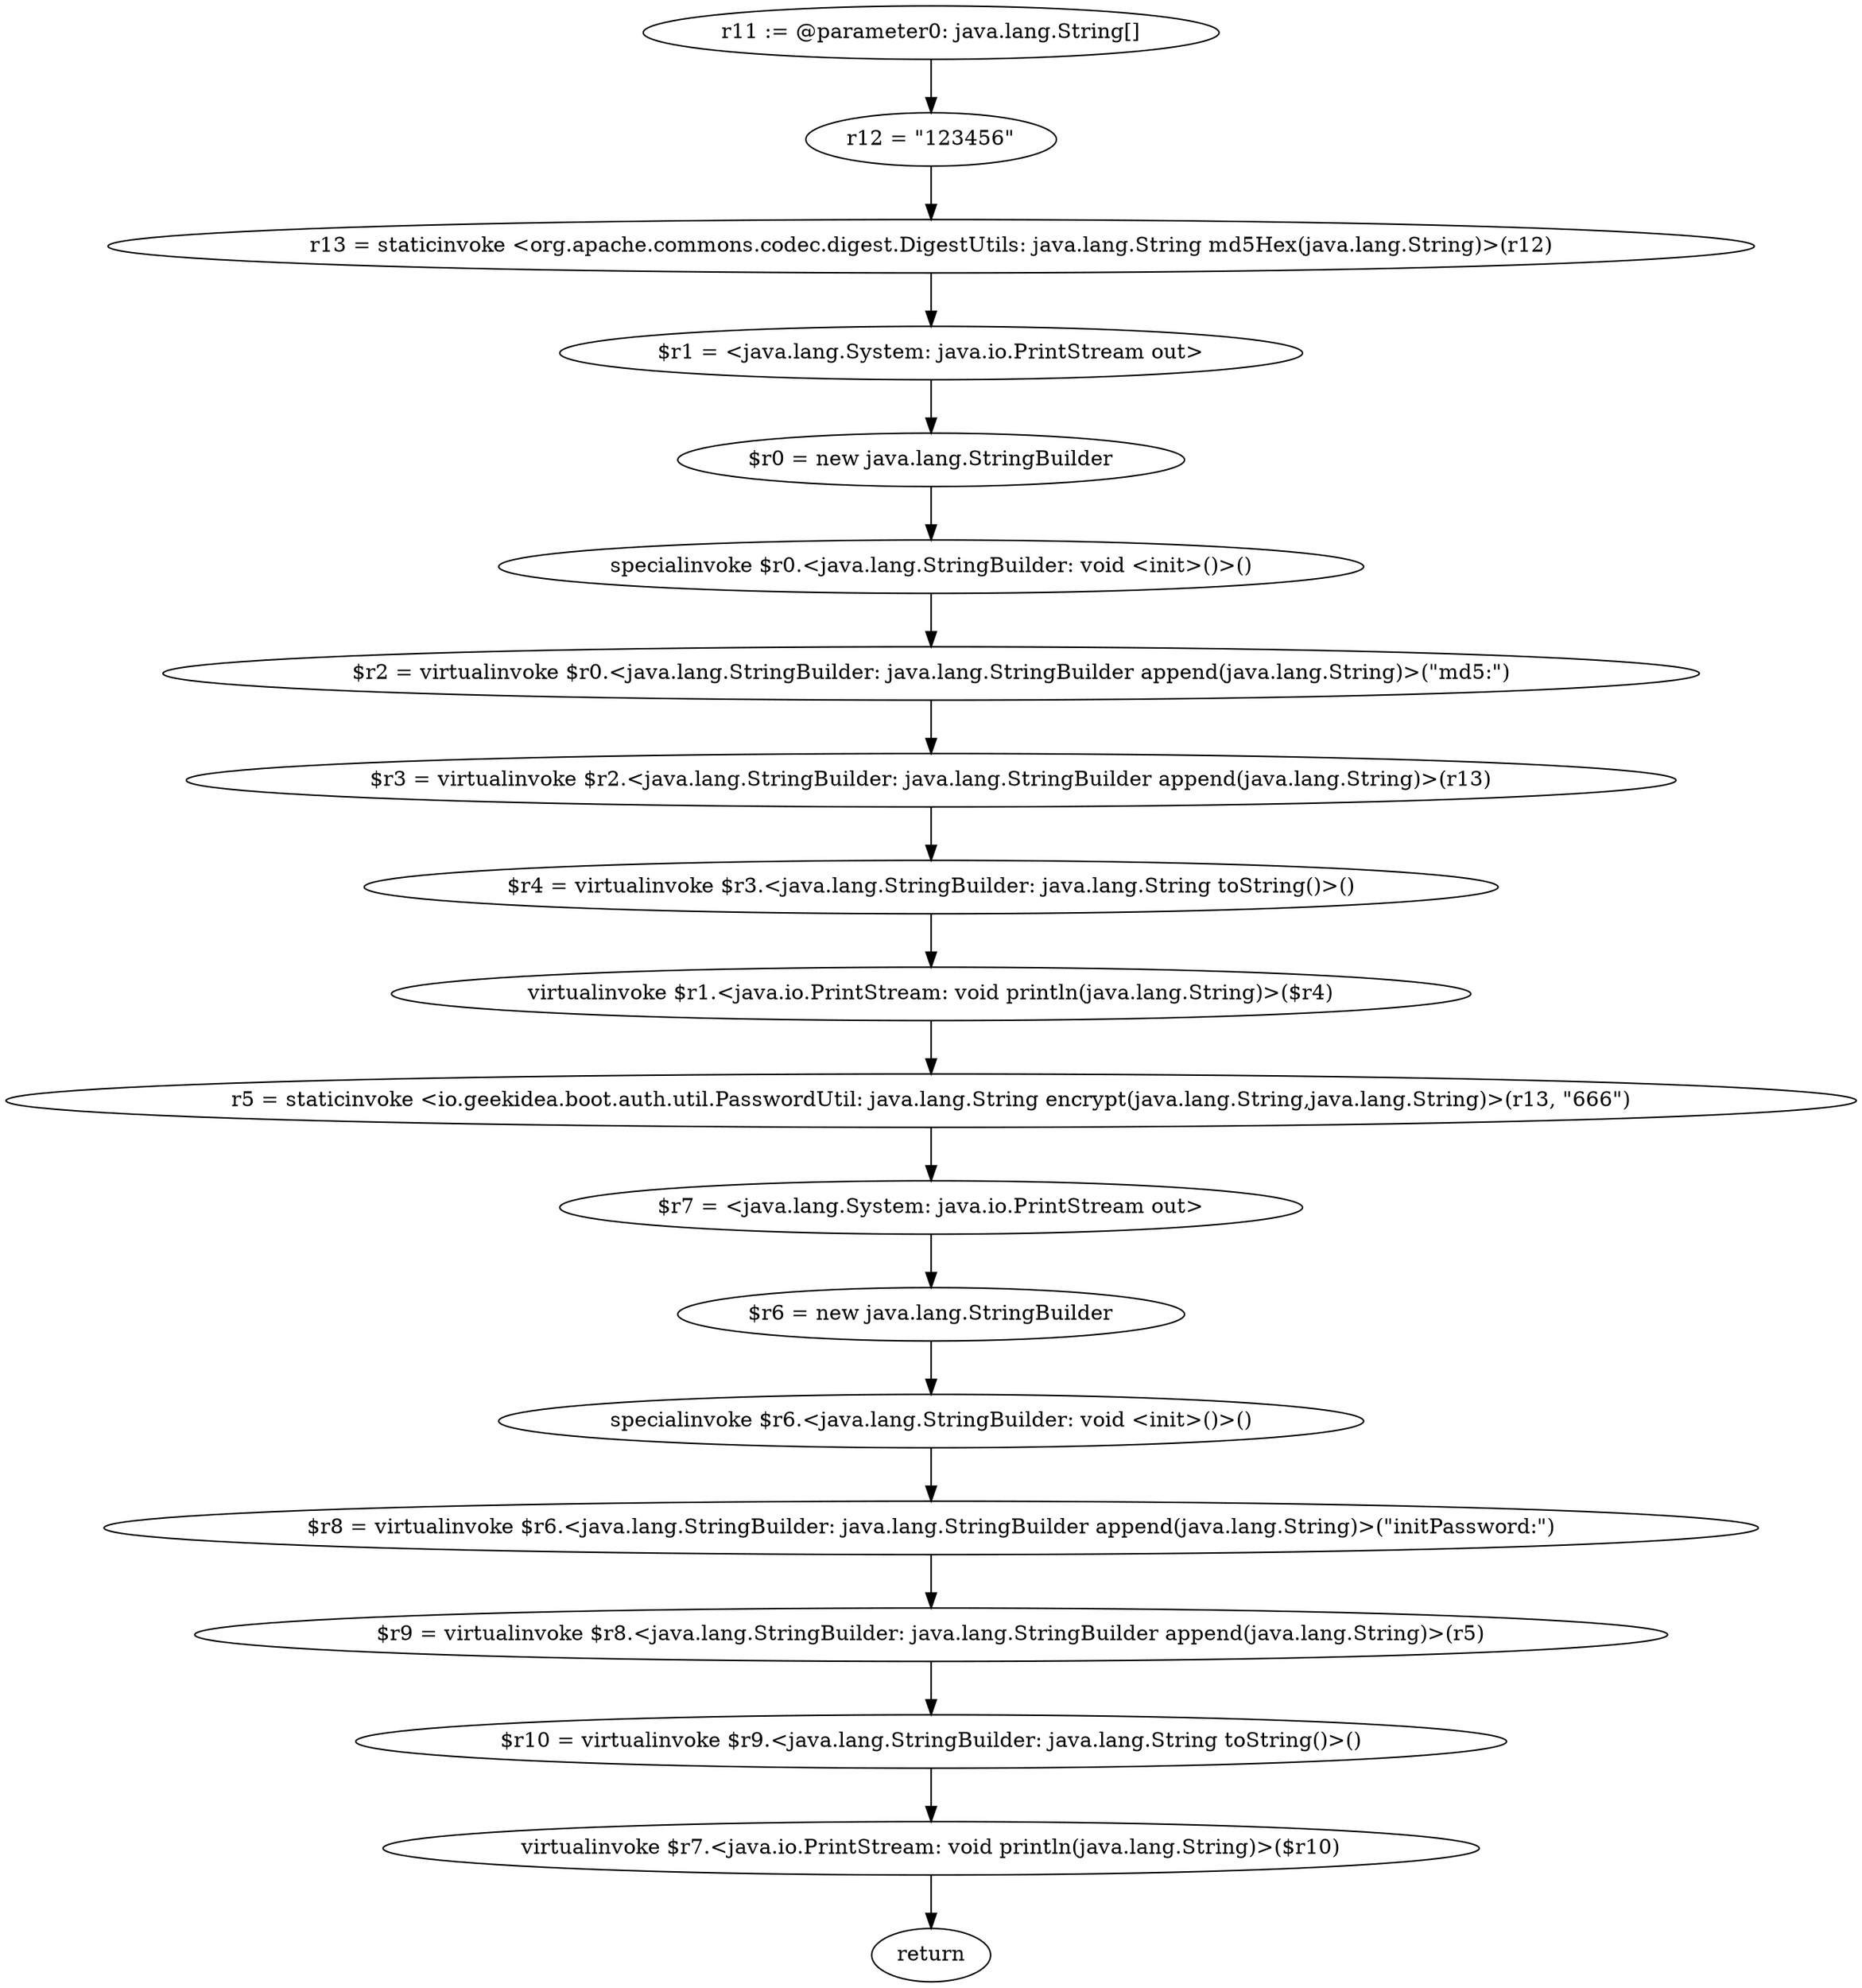 digraph "unitGraph" {
    "r11 := @parameter0: java.lang.String[]"
    "r12 = \"123456\""
    "r13 = staticinvoke <org.apache.commons.codec.digest.DigestUtils: java.lang.String md5Hex(java.lang.String)>(r12)"
    "$r1 = <java.lang.System: java.io.PrintStream out>"
    "$r0 = new java.lang.StringBuilder"
    "specialinvoke $r0.<java.lang.StringBuilder: void <init>()>()"
    "$r2 = virtualinvoke $r0.<java.lang.StringBuilder: java.lang.StringBuilder append(java.lang.String)>(\"md5:\")"
    "$r3 = virtualinvoke $r2.<java.lang.StringBuilder: java.lang.StringBuilder append(java.lang.String)>(r13)"
    "$r4 = virtualinvoke $r3.<java.lang.StringBuilder: java.lang.String toString()>()"
    "virtualinvoke $r1.<java.io.PrintStream: void println(java.lang.String)>($r4)"
    "r5 = staticinvoke <io.geekidea.boot.auth.util.PasswordUtil: java.lang.String encrypt(java.lang.String,java.lang.String)>(r13, \"666\")"
    "$r7 = <java.lang.System: java.io.PrintStream out>"
    "$r6 = new java.lang.StringBuilder"
    "specialinvoke $r6.<java.lang.StringBuilder: void <init>()>()"
    "$r8 = virtualinvoke $r6.<java.lang.StringBuilder: java.lang.StringBuilder append(java.lang.String)>(\"initPassword:\")"
    "$r9 = virtualinvoke $r8.<java.lang.StringBuilder: java.lang.StringBuilder append(java.lang.String)>(r5)"
    "$r10 = virtualinvoke $r9.<java.lang.StringBuilder: java.lang.String toString()>()"
    "virtualinvoke $r7.<java.io.PrintStream: void println(java.lang.String)>($r10)"
    "return"
    "r11 := @parameter0: java.lang.String[]"->"r12 = \"123456\"";
    "r12 = \"123456\""->"r13 = staticinvoke <org.apache.commons.codec.digest.DigestUtils: java.lang.String md5Hex(java.lang.String)>(r12)";
    "r13 = staticinvoke <org.apache.commons.codec.digest.DigestUtils: java.lang.String md5Hex(java.lang.String)>(r12)"->"$r1 = <java.lang.System: java.io.PrintStream out>";
    "$r1 = <java.lang.System: java.io.PrintStream out>"->"$r0 = new java.lang.StringBuilder";
    "$r0 = new java.lang.StringBuilder"->"specialinvoke $r0.<java.lang.StringBuilder: void <init>()>()";
    "specialinvoke $r0.<java.lang.StringBuilder: void <init>()>()"->"$r2 = virtualinvoke $r0.<java.lang.StringBuilder: java.lang.StringBuilder append(java.lang.String)>(\"md5:\")";
    "$r2 = virtualinvoke $r0.<java.lang.StringBuilder: java.lang.StringBuilder append(java.lang.String)>(\"md5:\")"->"$r3 = virtualinvoke $r2.<java.lang.StringBuilder: java.lang.StringBuilder append(java.lang.String)>(r13)";
    "$r3 = virtualinvoke $r2.<java.lang.StringBuilder: java.lang.StringBuilder append(java.lang.String)>(r13)"->"$r4 = virtualinvoke $r3.<java.lang.StringBuilder: java.lang.String toString()>()";
    "$r4 = virtualinvoke $r3.<java.lang.StringBuilder: java.lang.String toString()>()"->"virtualinvoke $r1.<java.io.PrintStream: void println(java.lang.String)>($r4)";
    "virtualinvoke $r1.<java.io.PrintStream: void println(java.lang.String)>($r4)"->"r5 = staticinvoke <io.geekidea.boot.auth.util.PasswordUtil: java.lang.String encrypt(java.lang.String,java.lang.String)>(r13, \"666\")";
    "r5 = staticinvoke <io.geekidea.boot.auth.util.PasswordUtil: java.lang.String encrypt(java.lang.String,java.lang.String)>(r13, \"666\")"->"$r7 = <java.lang.System: java.io.PrintStream out>";
    "$r7 = <java.lang.System: java.io.PrintStream out>"->"$r6 = new java.lang.StringBuilder";
    "$r6 = new java.lang.StringBuilder"->"specialinvoke $r6.<java.lang.StringBuilder: void <init>()>()";
    "specialinvoke $r6.<java.lang.StringBuilder: void <init>()>()"->"$r8 = virtualinvoke $r6.<java.lang.StringBuilder: java.lang.StringBuilder append(java.lang.String)>(\"initPassword:\")";
    "$r8 = virtualinvoke $r6.<java.lang.StringBuilder: java.lang.StringBuilder append(java.lang.String)>(\"initPassword:\")"->"$r9 = virtualinvoke $r8.<java.lang.StringBuilder: java.lang.StringBuilder append(java.lang.String)>(r5)";
    "$r9 = virtualinvoke $r8.<java.lang.StringBuilder: java.lang.StringBuilder append(java.lang.String)>(r5)"->"$r10 = virtualinvoke $r9.<java.lang.StringBuilder: java.lang.String toString()>()";
    "$r10 = virtualinvoke $r9.<java.lang.StringBuilder: java.lang.String toString()>()"->"virtualinvoke $r7.<java.io.PrintStream: void println(java.lang.String)>($r10)";
    "virtualinvoke $r7.<java.io.PrintStream: void println(java.lang.String)>($r10)"->"return";
}
